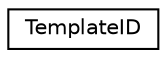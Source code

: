 digraph G
{
  edge [fontname="Helvetica",fontsize="10",labelfontname="Helvetica",labelfontsize="10"];
  node [fontname="Helvetica",fontsize="10",shape=record];
  rankdir=LR;
  Node1 [label="TemplateID",height=0.2,width=0.4,color="black", fillcolor="white", style="filled",URL="$d2/d8c/structTemplateID.html"];
}
